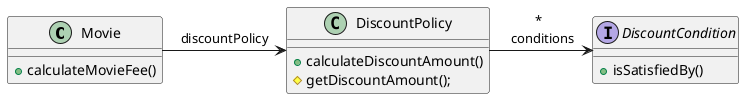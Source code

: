 @startuml

class "Movie" as m{
    +calculateMovieFee()
}

class "DiscountPolicy" as p {
+ calculateDiscountAmount()
# getDiscountAmount();
}

interface "DiscountCondition" as c {
+ isSatisfiedBy()
}

m -> p :discountPolicy

p -right-> c : * \n conditions

@enduml
